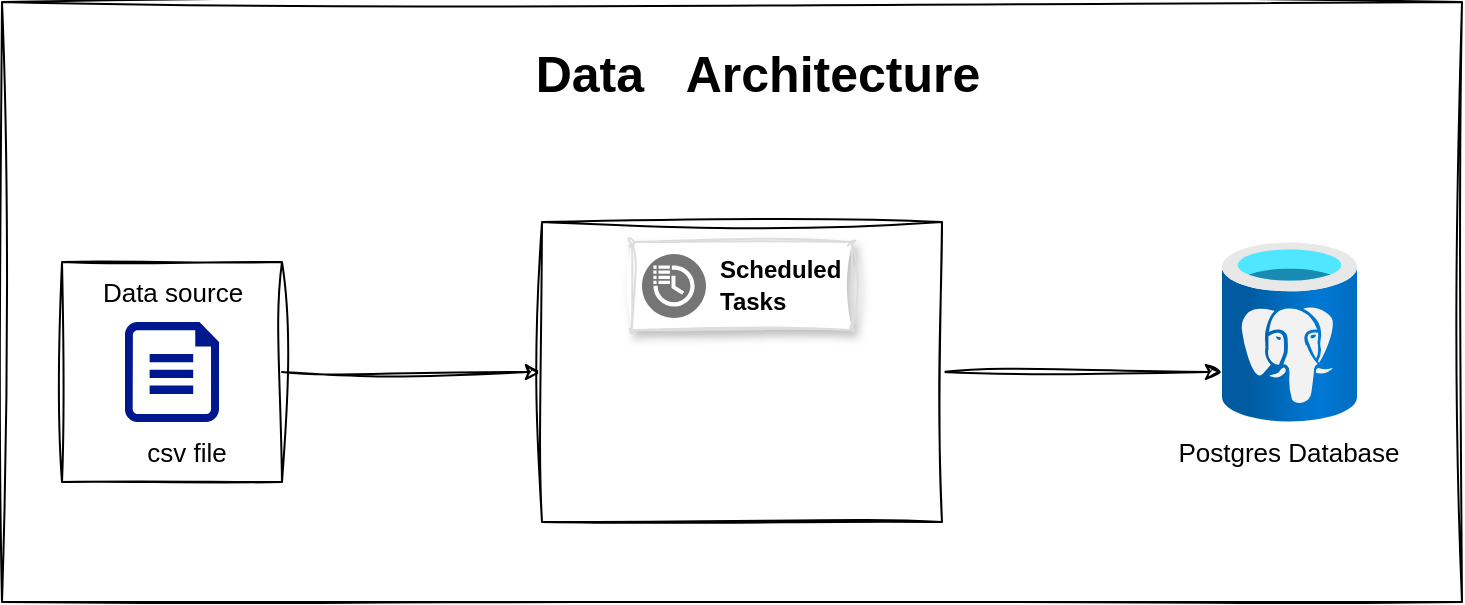 <mxfile version="21.6.5" type="device">
  <diagram name="Page-1" id="ZoZGCpxRVibbaFsOOZfH">
    <mxGraphModel dx="880" dy="524" grid="1" gridSize="10" guides="1" tooltips="1" connect="1" arrows="1" fold="1" page="1" pageScale="1" pageWidth="850" pageHeight="1100" math="0" shadow="0">
      <root>
        <mxCell id="0" />
        <mxCell id="1" parent="0" />
        <mxCell id="Ucc2MxBHDNon1ogLkp7K-14" value="" style="rounded=0;whiteSpace=wrap;html=1;sketch=1;hachureGap=4;jiggle=2;curveFitting=1;fontFamily=Architects Daughter;fontSource=https%3A%2F%2Ffonts.googleapis.com%2Fcss%3Ffamily%3DArchitects%2BDaughter;fontSize=20;" vertex="1" parent="1">
          <mxGeometry x="10" y="40" width="730" height="300" as="geometry" />
        </mxCell>
        <mxCell id="Ucc2MxBHDNon1ogLkp7K-12" style="edgeStyle=orthogonalEdgeStyle;rounded=0;sketch=1;hachureGap=4;jiggle=2;curveFitting=1;orthogonalLoop=1;jettySize=auto;html=1;entryX=0;entryY=0.5;entryDx=0;entryDy=0;fontFamily=Architects Daughter;fontSource=https%3A%2F%2Ffonts.googleapis.com%2Fcss%3Ffamily%3DArchitects%2BDaughter;fontSize=16;" edge="1" parent="1" source="Ucc2MxBHDNon1ogLkp7K-2" target="Ucc2MxBHDNon1ogLkp7K-6">
          <mxGeometry relative="1" as="geometry" />
        </mxCell>
        <mxCell id="Ucc2MxBHDNon1ogLkp7K-2" value="" style="rounded=0;whiteSpace=wrap;html=1;sketch=1;hachureGap=4;jiggle=2;curveFitting=1;fontFamily=Helvetica;fontSize=20;" vertex="1" parent="1">
          <mxGeometry x="40" y="170" width="110" height="110" as="geometry" />
        </mxCell>
        <mxCell id="Ucc2MxBHDNon1ogLkp7K-3" value="" style="sketch=0;aspect=fixed;pointerEvents=1;shadow=0;dashed=0;html=1;strokeColor=none;labelPosition=center;verticalLabelPosition=bottom;verticalAlign=top;align=center;fillColor=#00188D;shape=mxgraph.azure.file;hachureGap=4;jiggle=2;curveFitting=1;fontFamily=Architects Daughter;fontSource=https%3A%2F%2Ffonts.googleapis.com%2Fcss%3Ffamily%3DArchitects%2BDaughter;fontSize=20;" vertex="1" parent="1">
          <mxGeometry x="71.5" y="200" width="47" height="50" as="geometry" />
        </mxCell>
        <mxCell id="Ucc2MxBHDNon1ogLkp7K-4" value="Data source" style="text;html=1;strokeColor=none;fillColor=none;align=center;verticalAlign=middle;whiteSpace=wrap;rounded=0;fontSize=13;fontFamily=Helvetica;" vertex="1" parent="1">
          <mxGeometry x="47.5" y="170" width="95" height="30" as="geometry" />
        </mxCell>
        <mxCell id="Ucc2MxBHDNon1ogLkp7K-5" value="csv file" style="text;html=1;strokeColor=none;fillColor=none;align=center;verticalAlign=middle;whiteSpace=wrap;rounded=0;fontSize=13;fontFamily=Helvetica;" vertex="1" parent="1">
          <mxGeometry x="55" y="250" width="95" height="30" as="geometry" />
        </mxCell>
        <mxCell id="Ucc2MxBHDNon1ogLkp7K-13" style="edgeStyle=orthogonalEdgeStyle;rounded=0;sketch=1;hachureGap=4;jiggle=2;curveFitting=1;orthogonalLoop=1;jettySize=auto;html=1;exitX=1;exitY=0.5;exitDx=0;exitDy=0;entryX=0;entryY=0.722;entryDx=0;entryDy=0;entryPerimeter=0;fontFamily=Architects Daughter;fontSource=https%3A%2F%2Ffonts.googleapis.com%2Fcss%3Ffamily%3DArchitects%2BDaughter;fontSize=16;" edge="1" parent="1" source="Ucc2MxBHDNon1ogLkp7K-6" target="Ucc2MxBHDNon1ogLkp7K-7">
          <mxGeometry relative="1" as="geometry" />
        </mxCell>
        <mxCell id="Ucc2MxBHDNon1ogLkp7K-6" value="" style="rounded=0;whiteSpace=wrap;html=1;sketch=1;hachureGap=4;jiggle=2;curveFitting=1;fontFamily=Helvetica;fontSize=20;" vertex="1" parent="1">
          <mxGeometry x="280" y="150" width="200" height="150" as="geometry" />
        </mxCell>
        <mxCell id="Ucc2MxBHDNon1ogLkp7K-7" value="" style="image;aspect=fixed;html=1;points=[];align=center;fontSize=12;image=img/lib/azure2/databases/Azure_Database_PostgreSQL_Server.svg;sketch=1;hachureGap=4;jiggle=2;curveFitting=1;fontFamily=Architects Daughter;fontSource=https%3A%2F%2Ffonts.googleapis.com%2Fcss%3Ffamily%3DArchitects%2BDaughter;" vertex="1" parent="1">
          <mxGeometry x="620" y="160" width="67.5" height="90" as="geometry" />
        </mxCell>
        <mxCell id="Ucc2MxBHDNon1ogLkp7K-8" value="Postgres Database" style="text;html=1;strokeColor=none;fillColor=none;align=center;verticalAlign=middle;whiteSpace=wrap;rounded=0;fontSize=13;fontFamily=Helvetica;" vertex="1" parent="1">
          <mxGeometry x="588.13" y="250" width="131.25" height="30" as="geometry" />
        </mxCell>
        <mxCell id="Ucc2MxBHDNon1ogLkp7K-9" value="" style="strokeColor=#dddddd;shadow=1;strokeWidth=1;rounded=1;absoluteArcSize=1;arcSize=2;sketch=1;hachureGap=4;jiggle=2;curveFitting=1;fontFamily=Helvetica;fontSize=20;" vertex="1" parent="1">
          <mxGeometry x="325" y="160" width="110" height="44" as="geometry" />
        </mxCell>
        <mxCell id="Ucc2MxBHDNon1ogLkp7K-10" value="&lt;font face=&quot;Helvetica&quot;&gt;&lt;b&gt;Scheduled&lt;br&gt;Tasks&lt;/b&gt;&lt;/font&gt;" style="sketch=0;dashed=0;connectable=0;html=1;fillColor=#757575;strokeColor=none;shape=mxgraph.gcp2.scheduled_tasks;part=1;labelPosition=right;verticalLabelPosition=middle;align=left;verticalAlign=middle;spacingLeft=5;fontSize=12;hachureGap=4;jiggle=2;curveFitting=1;fontFamily=Architects Daughter;fontSource=https%3A%2F%2Ffonts.googleapis.com%2Fcss%3Ffamily%3DArchitects%2BDaughter;" vertex="1" parent="Ucc2MxBHDNon1ogLkp7K-9">
          <mxGeometry y="0.5" width="32" height="32" relative="1" as="geometry">
            <mxPoint x="5" y="-16" as="offset" />
          </mxGeometry>
        </mxCell>
        <mxCell id="Ucc2MxBHDNon1ogLkp7K-11" value="" style="shape=image;verticalLabelPosition=bottom;labelBackgroundColor=default;verticalAlign=top;aspect=fixed;imageAspect=0;image=https://miro.medium.com/v2/1*nPcdyVwgcuEZiEZiRqApug.jpeg;clipPath=inset(10.95% 10.33% 27.51% 9%);" vertex="1" parent="1">
          <mxGeometry x="290" y="220" width="180" height="77.36" as="geometry" />
        </mxCell>
        <mxCell id="Ucc2MxBHDNon1ogLkp7K-15" value="&lt;b&gt;&lt;font style=&quot;font-size: 25px;&quot;&gt;Data&amp;nbsp; &amp;nbsp;Architecture&lt;/font&gt;&lt;/b&gt;" style="text;html=1;strokeColor=none;fillColor=none;align=center;verticalAlign=middle;whiteSpace=wrap;rounded=0;fontSize=13;fontFamily=Helvetica;" vertex="1" parent="1">
          <mxGeometry x="142.5" y="60" width="490" height="30" as="geometry" />
        </mxCell>
      </root>
    </mxGraphModel>
  </diagram>
</mxfile>
